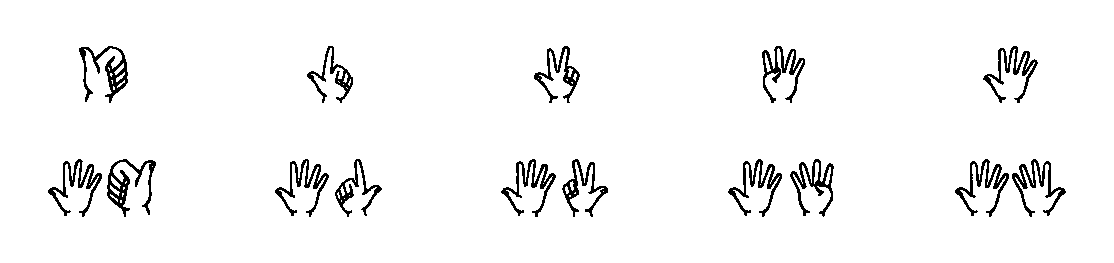 eval(quote{
    size(1cm);
    defaultfilename='main1';
    currentpen += 0.5bp;
    currentpen += squarecap;
    currentpen += miterjoin;
    currentpen += linetype(" ",false);
    fill((773,1468)..controls (1032.33,1436) and (1162,1334.67)..(1162,1164)
         --(1220,1020)--(1220,934)--(1206,876)
         --(1235,789)--(1235,746)--(1220,674)
         --(1235,587)--(1235,572)..controls (1235,505.332) and (1114.67,385.332)..(874,212)
         ..controls (851.332,190) and (827.332,122.664)..(802,10)
         --(787,10)--(773,25)--(773,39)
         --(802,183)--(787,169)--(700,169)
         --(672,197)--(672,212)..controls (747.332,212) and (819.332,231.332)..(888,270)
         ..controls (820.664,308.664) and (787,390.332)..(787,515)
         ..controls (767.664,515) and (758,568)..(758,674)
         ..controls (746,674) and (731.664,726.664)..(715,832)
         ..controls (686.332,842) and (672,871)..(672,919)
         ..controls (695.332,994.332) and (767.332,1086)..(888,1194)
         --(917,1194)--(917,1179)--(773,977)
         ..controls (821,977) and (845,933.664)..(845,847)
         ..controls (1027.67,991) and (1119,1096.67)..(1119,1164)
         --(1119,1208)..controls (1072.33,1352) and (976,1424)..(830,1424)
         --(787,1424)..controls (592.332,1271.33) and (472.332,1160.67)..(427,1092)
         --(427,1064)..controls (494.332,969.332) and (528,902)..(528,862)
         --(528,804)--(498,775)..controls (481.332,874.332) and (443,975.332)..(383,1078)
         ..controls (338.332,1299.33) and (256.664,1410)..(138,1410)
         --(95,1396)--(95,1366)..controls (143,1366) and (167,1332.67)..(167,1266)
         --(167,1251)..controls (167,1231.67) and (152.332,1222)..(123,1222)
         --(181,905)--(167,905)--(181,890)
         --(167,717)--(167,630)--(153,616)
         ..controls (153,476.664) and (215.332,361.332)..(340,270)
         --(325,255)--(311,255)--(268,284)
         ..controls (234,143.332) and (200.332,66.332)..(167,53)
         --(153,97)..controls (201,202.332) and (225,279)..(225,327)
         ..controls (157,369.664) and (123,456.332)..(123,587)
         --(138,962)..controls (138,1036.67) and (94.6641,1166.67)..(8,1352)
         --(8,1381)..controls (8,1406.33) and (46.332,1425.67)..(123,1439)
         --(167,1439)..controls (269.664,1439) and (346.664,1347.33)..(398,1164)
         --(412,1164)--cycle^^(51,1352)..controls (63,1280) and (82.332,1241.67)..(109,1237)
         --(138,1280)--(66,1352)--cycle^^(888,818)
         --(903,746)--(903,688)--(917,688)
         ..controls (1090.33,802.664) and (1177,894)..(1177,962)
         --(1177,1006)--(1162,1078)--(1148,1078)
         --cycle^^(730,948)--(730,919)--(715,919)
         ..controls (737.664,861) and (757,832)..(773,832)
         --(802,832)--(802,905)--(758,948)
         --cycle^^(1162,847)..controls (1162,813.664) and (1080.33,746.332)..(917,645)
         --(932,544)--(932,515)--(946,515)
         ..controls (1090,593) and (1176.67,674.664)..(1206,760)
         --(1206,775)..controls (1199.33,823) and (1184.67,847)..(1162,847)
         --cycle^^(773,789)..controls (773,715) and (792,671.664)..(830,659)
         --(860,659)--(874,746)--(860,789)
         --cycle^^(802,616)..controls (818,530) and (837.332,487)..(860,487)
         --(888,515)--(888,602)--(874,616)
         --(874,630)--cycle^^(960,457)--(975,357)
         --(1192,530)--(1192,630)--cycle^^(845,443)
         --(845,414)..controls (851,356) and (865.332,327)..(888,327)
         --(903,327)..controls (925,327) and (939.332,351.332)..(946,400)
         ..controls (936.664,438) and (917.332,457)..(888,457)
         --cycle);
    shipout(format="pdf");
  });

eval(quote{
    size(1cm);
    defaultfilename='main2';
    currentpen += 0.5bp;
    currentpen += squarecap;
    currentpen += miterjoin;
    currentpen += linetype(" ",false);
    fill((768,1854)..controls (819.332,1854) and (850.664,1804.67)..(862,1706)
         ..controls (846.664,1473.33) and (833.332,1357)..(822,1357)
         --(836,1343)--(809,1074)--(809,1061)
         --(822,1061)..controls (877.332,1183) and (917.664,1245.67)..(943,1249)
         ..controls (1057,1249) and (1164.67,1190.67)..(1266,1074)
         ..controls (1304.67,1052) and (1354,980.332)..(1414,859)
         ..controls (1458.67,836.332) and (1481,800.332)..(1481,751)
         ..controls (1481,641) and (1387,448.332)..(1199,173)
         ..controls (1139,173) and (1103,119.332)..(1091,12)
         --(1078,12)..controls (1078,92.6641) and (1055.33,133)..(1010,133)
         ..controls (974.664,133) and (957,146.332)..(957,173)
         --(970,187)--(1051,160)..controls (1151.67,160) and (1227.67,240.664)..(1279,402)
         --(1279,415)..controls (1249.67,415) and (1214,455.332)..(1172,536)
         ..controls (1134,536) and (1093.67,563)..(1051,617)
         ..controls (961,631) and (916,662.332)..(916,711)
         ..controls (954.664,935) and (990.664,1047)..(1024,1047)
         --(1037,1047)--(970,778)..controls (1028.67,778) and (1073.67,764.664)..(1105,738)
         --(1118,738)..controls (1172,908) and (1199,1024.67)..(1199,1088)
         ..controls (1173,1139.33) and (1096.67,1179.67)..(970,1209)
         ..controls (940.664,1197) and (887,1116.33)..(809,967)
         --(795,967)--(755,994)--(822,1733)
         ..controls (822,1787) and (804,1818.33)..(768,1827)
         ..controls (693.332,1827) and (612.664,1486.33)..(526,805)
         --(607,751)--(607,725)--(594,725)
         ..controls (502,743) and (421.332,796.664)..(352,886)
         ..controls (297.332,948.664) and (234.332,980)..(163,980)
         --(123,980)--(83,940)--(83,926)
         ..controls (132.332,926) and (177,894.664)..(217,832)
         --(190,792)..controls (235.332,745.332) and (320.664,606.332)..(446,375)
         --(634,241)--(620,227)--(607,227)
         --(594,241)--(580,241)..controls (553.332,106.332) and (531,39)..(513,39)
         --(486,39)--(540,227)--(352,415)
         ..controls (298.664,605.664) and (182,762.664)..(2,886)
         ..controls (40.6641,975.332) and (90,1020)..(150,1020)
         --(163,1020)..controls (248.332,1020) and (351.664,957.332)..(473,832)
         --(486,832)..controls (574.664,1513.33) and (655.332,1854)..(728,1854)
         --cycle^^(1252,1047)--(1145,698)--(1252,630)
         ..controls (1273.33,630) and (1305,715.332)..(1347,886)
         ..controls (1317.67,982) and (1286,1035.67)..(1252,1047)
         --cycle^^(56,899)--(163,819)--(163,832)
         ..controls (140.332,876.664) and (104.664,899)..(56,899)
         --cycle^^(1373,832)..controls (1373,789.332) and (1346.33,708.664)..(1293,590)
         --(1373,536)--(1387,536)--(1454,738)
         ..controls (1436,794) and (1413.67,825.332)..(1387,832)
         --cycle^^(970,751)--(957,738)..controls (975,684) and (992.664,657)..(1010,657)
         --(1064,657)--(1105,698)--cycle^^(1131,671)
         --(1105,630)..controls (1121.67,585.332) and (1157.33,563)..(1212,563)
         --(1226,563)--(1226,577)..controls (1226,605.664) and (1194.33,637)..(1131,671)
         --cycle^^(1266,563)--(1239,509)..controls (1253.67,464.332) and (1280.67,442)..(1320,442)
         --(1347,483)--(1347,496)..controls (1332.33,532) and (1305.33,554.332)..(1266,563)
         --cycle);
    shipout(format="pdf");
  });

eval(quote{
    size(1cm);
    defaultfilename='main3';
    currentpen += 0.5bp;
    currentpen += squarecap;
    currentpen += miterjoin;
    currentpen += linetype(" ",false);
    fill((1012,1850)..controls (1079.33,1850) and (1127.33,1811.33)..(1156,1734)
         --(1041,1171)--(1055,1171)--(1098,1200)
         --(1142,1200)..controls (1203.33,1200) and (1275.67,1147)..(1359,1041)
         ..controls (1407,1041) and (1440.67,992.664)..(1460,896)
         ..controls (1363.33,579.332) and (1247.67,338.332)..(1113,173)
         --(1113,159)--(1127,14)--(1113,0)
         --(1098,0)--(1070,116)--(1070,173)
         --(968,159)--(954,173)--(954,188)
         ..controls (954.664,201.332) and (1012.33,230.332)..(1127,275)
         ..controls (1177.67,330.332) and (1226,426.664)..(1272,564)
         ..controls (1202,564) and (1149,592.664)..(1113,650)
         ..controls (1076.33,650) and (1018.33,679)..(939,737)
         ..controls (939,811.664) and (987.332,917.664)..(1084,1055)
         --(1113,1026)--(1041,867)--(1055,867)
         --(1156,809)--(1171,809)..controls (1228.33,913) and (1257,990.332)..(1257,1041)
         --(1257,1113)--(1171,1156)--(1127,1156)
         --(1012,1012)--(983,1012)--(983,1026)
         --(1098,1749)--(1041,1807)--(1026,1807)
         ..controls (975.332,1807) and (903,1546.67)..(809,1026)
         --(752,997)..controls (693.332,997) and (649.664,1161)..(621,1489)
         ..controls (583,1631) and (549.332,1708)..(520,1720)
         ..controls (482,1705.33) and (463,1691)..(463,1677)
         --(463,1633)..controls (487,1095.67) and (515.664,821)..(549,809)
         --(607,766)--(578,737)--(231,925)
         --(130,939)--(72,896)..controls (161.332,876.664) and (209.664,852.664)..(217,824)
         --(202,723)..controls (298.664,648.332) and (366.332,566.332)..(405,477)
         ..controls (494.332,319) and (566.332,227.332)..(621,202)
         --(723,217)--(737,202)--(737,188)
         ..controls (731,159.332) and (692.332,145)..(621,145)
         --(578,159)..controls (568.664,53) and (549.332,0)..(520,0)
         --(506,14)--(491,14)..controls (520.332,64.6641) and (535,122.664)..(535,188)
         ..controls (313.664,573.332) and (145,766)..(29,766)
         --(0,809)--(0,838)..controls (0,934.664) and (57.6641,983)..(173,983)
         ..controls (266.332,967) and (358,918.664)..(448,838)
         --(477,838)..controls (438.332,1167.33) and (419,1432.33)..(419,1633)
         --(419,1705)..controls (419,1724.33) and (448,1743.67)..(506,1763)
         ..controls (609.332,1763) and (681.664,1536.67)..(723,1084)
         --(737,1070)--(737,1055)--(766,1055)
         ..controls (860.664,1565.67) and (928,1821)..(968,1821)
         --cycle^^(1315,1026)--(1214,766)..controls (1245.33,766) and (1288.67,737)..(1344,679)
         --(1416,911)--(1416,925)..controls (1386,983.664) and (1352.33,1017.33)..(1315,1026)
         --cycle^^(58,853)--(43,838)--(43,824)
         --(159,752)--(173,766)--(173,824)
         --cycle^^(1012,824)--(997,809)--(997,766)
         ..controls (1013,727.332) and (1046.67,708)..(1098,708)
         ..controls (1112.67,708) and (1127.33,727.332)..(1142,766)
         ..controls (1098,803.332) and (1054.67,822.664)..(1012,824)
         --cycle^^(1171,694)..controls (1171,636) and (1199.67,607)..(1257,607)
         --(1286,607)--(1286,621)..controls (1286,673) and (1267,707)..(1229,723)
         --(1200,723)--cycle);
    shipout(format="pdf");
  });

eval(quote{
    size(1cm);
    defaultfilename='main4';
    currentpen += 0.5bp;
    currentpen += squarecap;
    currentpen += miterjoin;
    currentpen += linetype(" ",false);
    fill((522,1850)--(552,1850)..controls (624.664,1850) and (664.332,1700.67)..(671,1402)
         --(656,1402)--(671,1358)--(686,1059)
         --(716,1059)..controls (815.332,1517) and (905,1746)..(985,1746)
         --(1029,1746)..controls (1069,1729.33) and (1089,1694.33)..(1089,1641)
         ..controls (1089,1534.33) and (1044.33,1340.33)..(955,1059)
         --(940,955)..controls (978,977) and (1067.33,1136)..(1208,1432)
         --(1298,1462)..controls (1348,1448) and (1373,1413.33)..(1373,1358)
         --(1373,1313)..controls (1373,1284.33) and (1303.33,1140)..(1164,880)
         ..controls (1146.67,848) and (1126.67,709)..(1104,463)
         ..controls (1054,321) and (1004.33,226.332)..(955,179)
         --(940,119)--(955,104)--(955,15)
         --(925,15)..controls (905,15) and (895,54.6641)..(895,134)
         --(880,119)--(791,119)--(761,149)
         ..controls (969.664,189.664) and (1074,393.664)..(1074,761)
         ..controls (1074,825) and (1153.67,994)..(1313,1268)
         --(1328,1373)--(1313,1417)--(1283,1417)
         ..controls (1213.67,1332.33) and (1114.33,1168.33)..(985,925)
         --(925,925)--(880,970)..controls (989.332,1331.33) and (1044,1570)..(1044,1686)
         --(1029,1701)--(985,1701)..controls (944.332,1695) and (864.664,1476)..(746,1044)
         ..controls (746,1004.67) and (731,985)..(701,985)
         --(671,985)..controls (641.664,985) and (617,1238.67)..(597,1746)
         --(537,1805)--(492,1805)--(448,1760)
         --(448,1641)..controls (448,1478.33) and (462.664,1319.33)..(492,1164)
         ..controls (532,1164) and (567,1109.33)..(597,1000)
         ..controls (544.332,850.664) and (484.664,776)..(418,776)
         --(418,761)--(463,701)--(463,671)
         --(433,671)--(313,791)--(313,806)
         ..controls (405.664,806) and (485.332,865.664)..(552,985)
         --(537,1044)..controls (469.664,994.664) and (420,970)..(388,970)
         --(343,1000)..controls (154.332,968) and (60,873.332)..(60,716)
         --(60,627)..controls (94.6641,510.332) and (184,356)..(328,164)
         ..controls (398,150.664) and (433,135.664)..(433,119)
         --(433,90)--(358,104)--(343,104)
         --(343,30)--(313,0)..controls (293,0) and (278.332,54.6641)..(269,164)
         ..controls (99.6641,397.332) and (15,541.664)..(15,597)
         ..controls (15,782.332) and (40,901.664)..(90,955)
         --(0,1581)--(0,1596)..controls (0,1655.33) and (30,1695.33)..(90,1716)
         ..controls (170.664,1716) and (240,1546.67)..(298,1208)
         ..controls (312,1208) and (327,1163.33)..(343,1074)
         --(358,1074)--(433,1134)--(403,1731)
         ..controls (410.332,1810.33) and (450,1850)..(522,1850)
         --cycle^^(45,1522)..controls (91.6641,1164) and (131.332,985)..(164,985)
         --(298,1044)..controls (196,1452) and (131.332,1656)..(104,1656)
         --(90,1656)..controls (60,1656) and (45,1611.33)..(45,1522)
         --cycle^^(388,1044)--(403,1029)--(403,1015)
         ..controls (447.664,1031) and (482.332,1060.67)..(507,1104)
         --(477,1104)--cycle);
    shipout(format="pdf");
  });

eval(quote{
    size(1cm);
    defaultfilename='main5';
    currentpen += 0.5bp;
    currentpen += squarecap;
    currentpen += miterjoin;
    currentpen += linetype(" ",false);
    fill((1029,1850)..controls (1053.67,1850) and (1077,1826.67)..(1099,1780)
         --(1015,1002)--(1029,988)--(1043,988)
         ..controls (1093.67,1063.33) and (1182,1285.67)..(1308,1655)
         --(1349,1683)--(1433,1683)..controls (1469.67,1667.67) and (1488,1635.33)..(1488,1586)
         --(1488,1530)--(1308,1002)--(1308,960)
         ..controls (1345.33,990.664) and (1433.33,1125)..(1572,1363)
         --(1655,1405)..controls (1711,1385.67) and (1739,1348.67)..(1739,1294)
         ..controls (1698.33,1187.33) and (1605.67,1020.33)..(1461,793)
         ..controls (1369,357) and (1276,139)..(1182,139)
         ..controls (1172.67,46.332) and (1159,0)..(1141,0)
         --(1113,0)--(1113,111)--(1043,111)
         --(1015,139)--(1015,153)--(1099,153)
         ..controls (1247,227.664) and (1321,334.332)..(1321,473)
         ..controls (1335.67,476.332) and (1363.67,587.664)..(1405,807)
         ..controls (1590.33,1080.33) and (1683,1251.67)..(1683,1321)
         --(1683,1335)--(1669,1349)--(1669,1363)
         ..controls (1618.33,1347) and (1511.67,1198.67)..(1349,918)
         --(1335,904)--(1280,904)..controls (1261.33,904) and (1252,918)..(1252,946)
         --(1447,1586)--(1447,1600)--(1405,1641)
         --(1405,1655)..controls (1359.67,1655) and (1262.33,1432.67)..(1113,988)
         --(1043,932)--(1015,932)--(974,974)
         --(974,1002)--(1057,1767)--(1043,1808)
         --(1015,1808)..controls (945,1808) and (880.332,1543.67)..(821,1015)
         --(779,988)--(751,988)..controls (718.332,988) and (690.664,1219.67)..(668,1683)
         ..controls (649.332,1683) and (640,1697)..(640,1725)
         --(626,1739)--(584,1739)..controls (547.332,1719.67) and (529,1696.33)..(529,1669)
         --(542,1349)--(529,1335)--(529,1321)
         --(542,1266)--(542,1238)--(529,1238)
         --(542,1168)--(542,960)--(556,821)
         --(542,821)--(556,807)--(556,695)
         ..controls (593.332,695) and (621.332,676.664)..(640,640)
         --(612,612)..controls (606,640) and (569,654)..(501,654)
         ..controls (361.664,811.332) and (245.664,890)..(153,890)
         --(83,862)--(83,835)..controls (146.332,835) and (193,797.664)..(223,723)
         --(209,682)..controls (255.664,632.664) and (339,493.332)..(459,264)
         ..controls (521,199.332) and (586,167)..(654,167)
         --(695,181)--(709,167)--(709,153)
         --(682,125)--(598,125)--(584,28)
         --(556,28)--(529,56)--(529,97)
         --(542,111)--(403,264)..controls (261,541.332) and (154.332,694.332)..(83,723)
         ..controls (45,735.664) and (17.332,759)..(0,793)
         ..controls (32,885.664) and (97,932)..(195,932)
         ..controls (281,918.664) and (383,849)..(501,723)
         --(501,1029)--(487,1099)--(501,1099)
         --(487,1113)--(487,1224)--(501,1238)
         --(487,1252)--(501,1391)--(487,1461)
         --(501,1461)--(487,1474)--(487,1711)
         ..controls (510.332,1757) and (547.332,1780)..(598,1780)
         ..controls (690.664,1780) and (737,1622.67)..(737,1308)
         --(751,1224)--(737,1210)--(737,1196)
         --(765,1043)..controls (787.664,1043) and (824.664,1261)..(876,1697)
         ..controls (911.332,1799) and (962.332,1850)..(1029,1850)
         --cycle^^(70,807)--(70,793)--(167,723)
         --(167,737)..controls (161.664,759) and (129.332,782.332)..(70,807)
         --cycle);
    shipout(format="pdf");
  });

for (int n=1; n < 11; ++n) {
  picture pic;
  label(pic,graphic("main"+(string)(n < 6 ? n : 5)+".pdf"),(n < 6 ? -3.5cm : 0,0));

  if(n > 5)
    label(pic, reflect(N,S)*graphic("main"+(string)(n-5)+".pdf"), (1cm,0));

  add(pic, (4*(n%6),-2*floor(n/6))*1cm);
}
